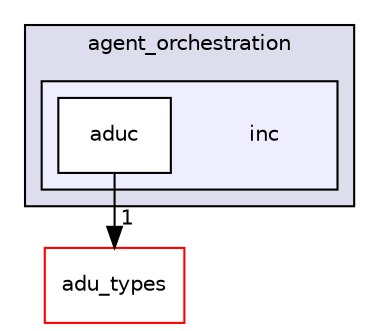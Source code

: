 digraph "src/agent_orchestration/inc" {
  compound=true
  node [ fontsize="10", fontname="Helvetica"];
  edge [ labelfontsize="10", labelfontname="Helvetica"];
  subgraph clusterdir_465df1cc2452eba7849491eee8d4e6c7 {
    graph [ bgcolor="#ddddee", pencolor="black", label="agent_orchestration" fontname="Helvetica", fontsize="10", URL="dir_465df1cc2452eba7849491eee8d4e6c7.html"]
  subgraph clusterdir_7529d19f6bfe5caa18208311d50ad9e5 {
    graph [ bgcolor="#eeeeff", pencolor="black", label="" URL="dir_7529d19f6bfe5caa18208311d50ad9e5.html"];
    dir_7529d19f6bfe5caa18208311d50ad9e5 [shape=plaintext label="inc"];
    dir_4b95cf8d60d0ea5511e5f6a5228cb096 [shape=box label="aduc" color="black" fillcolor="white" style="filled" URL="dir_4b95cf8d60d0ea5511e5f6a5228cb096.html"];
  }
  }
  dir_2fa9b52a3673ed0f8fcfc3f4f3ae93e3 [shape=box label="adu_types" fillcolor="white" style="filled" color="red" URL="dir_2fa9b52a3673ed0f8fcfc3f4f3ae93e3.html"];
  dir_4b95cf8d60d0ea5511e5f6a5228cb096->dir_2fa9b52a3673ed0f8fcfc3f4f3ae93e3 [headlabel="1", labeldistance=1.5 headhref="dir_000039_000003.html"];
}
